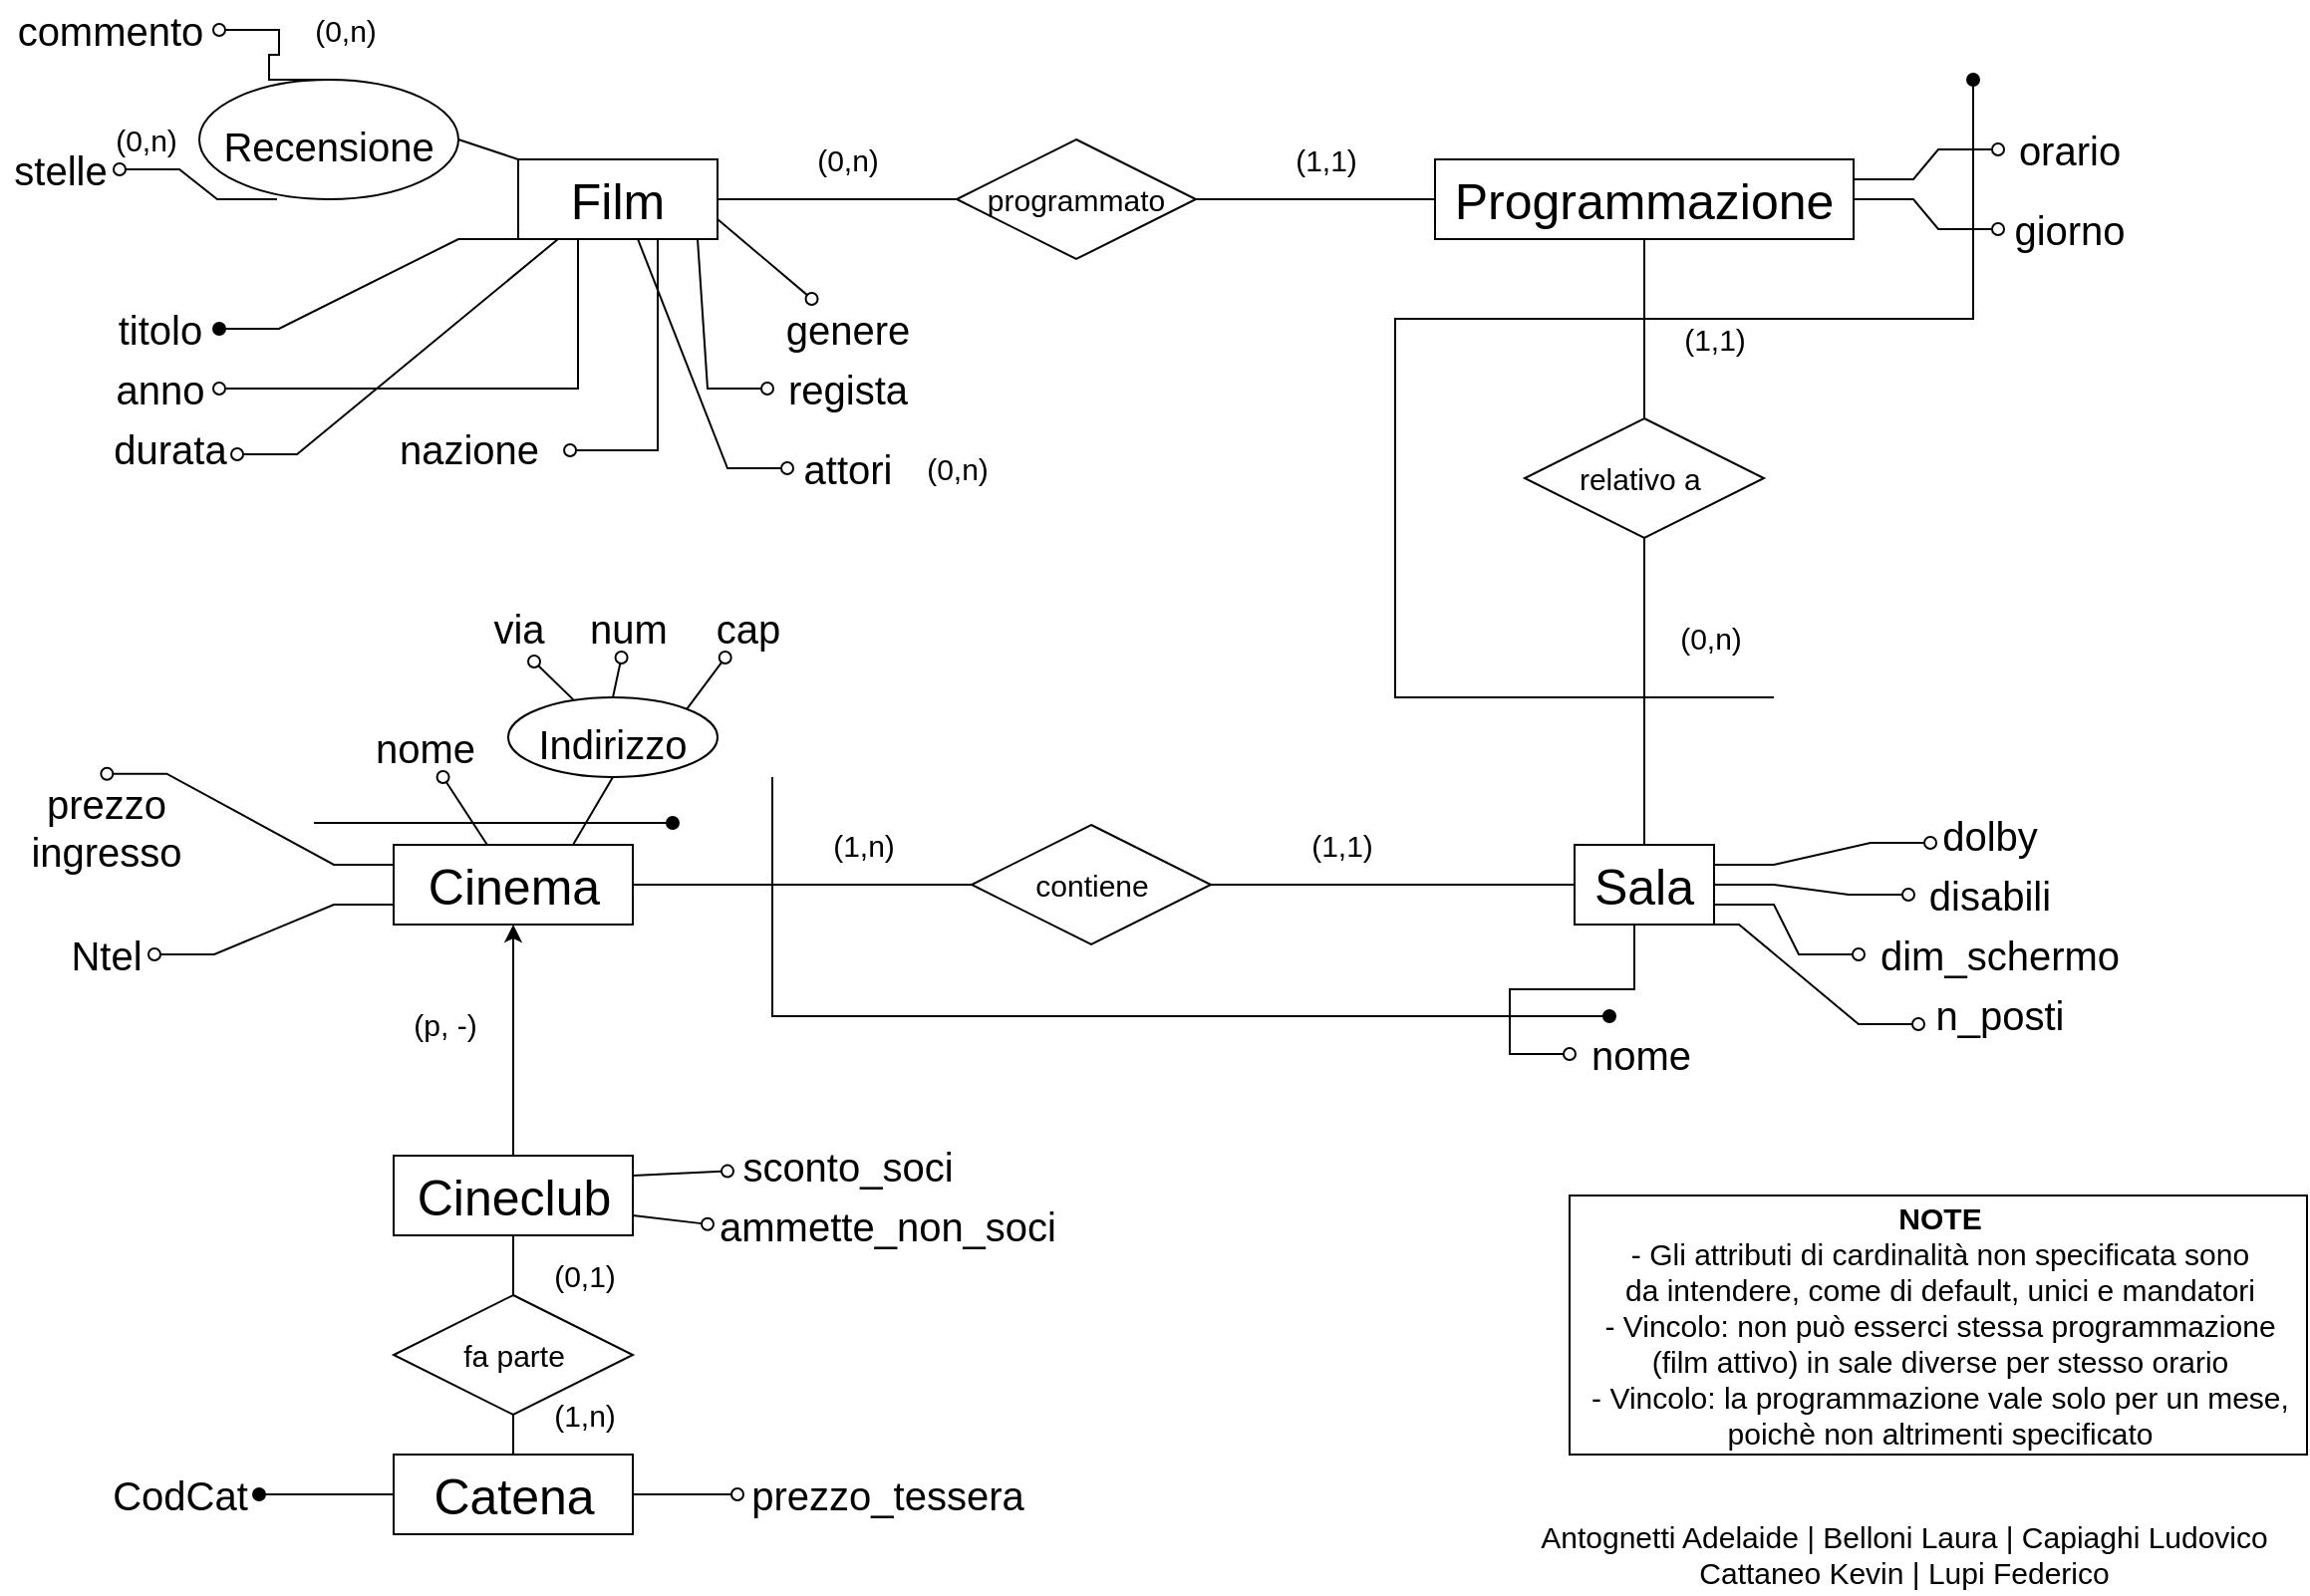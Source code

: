 <mxfile version="17.1.3" type="device"><diagram id="egUTKYoVpIAmHmV_01aE" name="Page-1"><mxGraphModel dx="1422" dy="762" grid="1" gridSize="10" guides="1" tooltips="1" connect="1" arrows="1" fold="1" page="1" pageScale="1" pageWidth="1169" pageHeight="827" math="0" shadow="0"><root><mxCell id="0"/><mxCell id="1" parent="0"/><mxCell id="HGzOH25bZQdmdzqiO7m2-1" value="&lt;font style=&quot;font-size: 25px&quot;&gt;Film&lt;/font&gt;" style="rounded=0;whiteSpace=wrap;html=1;" parent="1" vertex="1"><mxGeometry x="270" y="100" width="100" height="40" as="geometry"/></mxCell><mxCell id="HGzOH25bZQdmdzqiO7m2-2" value="&lt;font style=&quot;font-size: 20px&quot;&gt;Recensione&lt;/font&gt;" style="ellipse;whiteSpace=wrap;html=1;fontSize=30;" parent="1" vertex="1"><mxGeometry x="110" y="60" width="130" height="60" as="geometry"/></mxCell><mxCell id="HGzOH25bZQdmdzqiO7m2-3" value="commento" style="text;html=1;align=center;verticalAlign=middle;resizable=0;points=[];autosize=1;strokeColor=none;fillColor=none;fontSize=20;" parent="1" vertex="1"><mxGeometry x="10" y="20" width="110" height="30" as="geometry"/></mxCell><mxCell id="HGzOH25bZQdmdzqiO7m2-4" value="stelle" style="text;html=1;align=center;verticalAlign=middle;resizable=0;points=[];autosize=1;strokeColor=none;fillColor=none;fontSize=20;" parent="1" vertex="1"><mxGeometry x="10" y="90" width="60" height="30" as="geometry"/></mxCell><mxCell id="HGzOH25bZQdmdzqiO7m2-5" value="titolo" style="text;html=1;align=center;verticalAlign=middle;resizable=0;points=[];autosize=1;strokeColor=none;fillColor=none;fontSize=20;" parent="1" vertex="1"><mxGeometry x="60" y="170" width="60" height="30" as="geometry"/></mxCell><mxCell id="HGzOH25bZQdmdzqiO7m2-6" value="anno" style="text;html=1;align=center;verticalAlign=middle;resizable=0;points=[];autosize=1;strokeColor=none;fillColor=none;fontSize=20;" parent="1" vertex="1"><mxGeometry x="60" y="200" width="60" height="30" as="geometry"/></mxCell><mxCell id="HGzOH25bZQdmdzqiO7m2-7" value="nazione" style="text;html=1;align=center;verticalAlign=middle;resizable=0;points=[];autosize=1;strokeColor=none;fillColor=none;fontSize=20;" parent="1" vertex="1"><mxGeometry x="200" y="230" width="90" height="30" as="geometry"/></mxCell><mxCell id="HGzOH25bZQdmdzqiO7m2-8" value="durata" style="text;html=1;align=center;verticalAlign=middle;resizable=0;points=[];autosize=1;strokeColor=none;fillColor=none;fontSize=20;" parent="1" vertex="1"><mxGeometry x="60" y="230" width="70" height="30" as="geometry"/></mxCell><mxCell id="HGzOH25bZQdmdzqiO7m2-9" value="attori" style="text;html=1;align=center;verticalAlign=middle;resizable=0;points=[];autosize=1;strokeColor=none;fillColor=none;fontSize=20;" parent="1" vertex="1"><mxGeometry x="405" y="240" width="60" height="30" as="geometry"/></mxCell><mxCell id="HGzOH25bZQdmdzqiO7m2-10" value="regista" style="text;html=1;align=center;verticalAlign=middle;resizable=0;points=[];autosize=1;strokeColor=none;fillColor=none;fontSize=20;" parent="1" vertex="1"><mxGeometry x="395" y="200" width="80" height="30" as="geometry"/></mxCell><mxCell id="FZ3YIh0VDnGcOX6jY_m_-1" value="" style="edgeStyle=entityRelationEdgeStyle;fontSize=12;html=1;endArrow=oval;startArrow=none;rounded=0;exitX=0;exitY=1;exitDx=0;exitDy=0;endFill=1;startFill=0;" parent="1" source="HGzOH25bZQdmdzqiO7m2-1" target="HGzOH25bZQdmdzqiO7m2-5" edge="1"><mxGeometry width="100" height="100" relative="1" as="geometry"><mxPoint x="530" y="350" as="sourcePoint"/><mxPoint x="140" y="190" as="targetPoint"/></mxGeometry></mxCell><mxCell id="FZ3YIh0VDnGcOX6jY_m_-2" value="" style="edgeStyle=entityRelationEdgeStyle;fontSize=12;html=1;endArrow=oval;startArrow=none;rounded=0;exitX=0;exitY=1;exitDx=0;exitDy=0;endFill=0;startFill=0;" parent="1" target="HGzOH25bZQdmdzqiO7m2-6" edge="1"><mxGeometry width="100" height="100" relative="1" as="geometry"><mxPoint x="270" y="140" as="sourcePoint"/><mxPoint x="130" y="220" as="targetPoint"/></mxGeometry></mxCell><mxCell id="FZ3YIh0VDnGcOX6jY_m_-3" value="" style="edgeStyle=entityRelationEdgeStyle;fontSize=12;html=1;endArrow=oval;startArrow=none;rounded=0;exitX=0.5;exitY=1;exitDx=0;exitDy=0;entryX=0.986;entryY=0.6;entryDx=0;entryDy=0;entryPerimeter=0;endFill=0;startFill=0;" parent="1" source="HGzOH25bZQdmdzqiO7m2-1" target="HGzOH25bZQdmdzqiO7m2-8" edge="1"><mxGeometry width="100" height="100" relative="1" as="geometry"><mxPoint x="280" y="150" as="sourcePoint"/><mxPoint x="130" y="195" as="targetPoint"/></mxGeometry></mxCell><mxCell id="FZ3YIh0VDnGcOX6jY_m_-4" value="" style="edgeStyle=entityRelationEdgeStyle;fontSize=12;html=1;endArrow=oval;startArrow=none;rounded=0;entryX=1.067;entryY=0.533;entryDx=0;entryDy=0;entryPerimeter=0;endFill=0;startFill=0;" parent="1" target="HGzOH25bZQdmdzqiO7m2-7" edge="1"><mxGeometry width="100" height="100" relative="1" as="geometry"><mxPoint x="310" y="140" as="sourcePoint"/><mxPoint x="140" y="205" as="targetPoint"/></mxGeometry></mxCell><mxCell id="FZ3YIh0VDnGcOX6jY_m_-5" value="" style="edgeStyle=entityRelationEdgeStyle;fontSize=12;html=1;endArrow=oval;startArrow=none;rounded=0;endFill=0;startFill=0;" parent="1" target="HGzOH25bZQdmdzqiO7m2-9" edge="1"><mxGeometry width="100" height="100" relative="1" as="geometry"><mxPoint x="300" y="140" as="sourcePoint"/><mxPoint x="150" y="215" as="targetPoint"/></mxGeometry></mxCell><mxCell id="FZ3YIh0VDnGcOX6jY_m_-6" value="" style="edgeStyle=entityRelationEdgeStyle;fontSize=12;html=1;endArrow=oval;startArrow=none;rounded=0;endFill=0;startFill=0;" parent="1" target="HGzOH25bZQdmdzqiO7m2-10" edge="1"><mxGeometry width="100" height="100" relative="1" as="geometry"><mxPoint x="330" y="140" as="sourcePoint"/><mxPoint x="160" y="225" as="targetPoint"/></mxGeometry></mxCell><mxCell id="FZ3YIh0VDnGcOX6jY_m_-8" value="" style="edgeStyle=entityRelationEdgeStyle;fontSize=12;html=1;endArrow=oval;startArrow=none;rounded=0;exitX=0.3;exitY=1;exitDx=0;exitDy=0;exitPerimeter=0;endFill=0;startFill=0;" parent="1" source="HGzOH25bZQdmdzqiO7m2-2" target="HGzOH25bZQdmdzqiO7m2-4" edge="1"><mxGeometry width="100" height="100" relative="1" as="geometry"><mxPoint x="330" y="200" as="sourcePoint"/><mxPoint x="180" y="245" as="targetPoint"/></mxGeometry></mxCell><mxCell id="FZ3YIh0VDnGcOX6jY_m_-10" value="" style="edgeStyle=entityRelationEdgeStyle;fontSize=12;html=1;endArrow=oval;startArrow=none;rounded=0;exitX=0.5;exitY=0;exitDx=0;exitDy=0;endFill=0;startFill=0;" parent="1" source="HGzOH25bZQdmdzqiO7m2-2" target="HGzOH25bZQdmdzqiO7m2-3" edge="1"><mxGeometry width="100" height="100" relative="1" as="geometry"><mxPoint x="340" y="210" as="sourcePoint"/><mxPoint x="190" y="255" as="targetPoint"/></mxGeometry></mxCell><mxCell id="FZ3YIh0VDnGcOX6jY_m_-11" value="&lt;span style=&quot;font-size: 15px&quot;&gt;(0,n)&lt;/span&gt;" style="text;html=1;align=center;verticalAlign=middle;resizable=0;points=[];autosize=1;strokeColor=none;fillColor=none;" parent="1" vertex="1"><mxGeometry x="465" y="245" width="50" height="20" as="geometry"/></mxCell><mxCell id="FZ3YIh0VDnGcOX6jY_m_-12" value="&lt;span style=&quot;font-size: 15px&quot;&gt;(0,n)&lt;/span&gt;" style="text;html=1;align=center;verticalAlign=middle;resizable=0;points=[];autosize=1;strokeColor=none;fillColor=none;" parent="1" vertex="1"><mxGeometry x="157.5" y="25" width="50" height="20" as="geometry"/></mxCell><mxCell id="FZ3YIh0VDnGcOX6jY_m_-14" value="programmato" style="shape=rhombus;perimeter=rhombusPerimeter;whiteSpace=wrap;html=1;align=center;fontSize=15;" parent="1" vertex="1"><mxGeometry x="490" y="90" width="120" height="60" as="geometry"/></mxCell><mxCell id="FZ3YIh0VDnGcOX6jY_m_-15" value="&lt;font style=&quot;font-size: 25px&quot;&gt;Programmazione&lt;/font&gt;" style="rounded=0;whiteSpace=wrap;html=1;" parent="1" vertex="1"><mxGeometry x="730" y="100" width="210" height="40" as="geometry"/></mxCell><mxCell id="FZ3YIh0VDnGcOX6jY_m_-16" value="" style="endArrow=none;html=1;rounded=0;fontSize=15;exitX=1;exitY=0.5;exitDx=0;exitDy=0;entryX=0;entryY=0.5;entryDx=0;entryDy=0;" parent="1" source="HGzOH25bZQdmdzqiO7m2-1" target="FZ3YIh0VDnGcOX6jY_m_-14" edge="1"><mxGeometry relative="1" as="geometry"><mxPoint x="500" y="300" as="sourcePoint"/><mxPoint x="660" y="300" as="targetPoint"/></mxGeometry></mxCell><mxCell id="FZ3YIh0VDnGcOX6jY_m_-18" value="" style="endArrow=none;html=1;rounded=0;fontSize=15;exitX=1;exitY=0.5;exitDx=0;exitDy=0;" parent="1" source="FZ3YIh0VDnGcOX6jY_m_-14" edge="1"><mxGeometry relative="1" as="geometry"><mxPoint x="620" y="120" as="sourcePoint"/><mxPoint x="730" y="120" as="targetPoint"/></mxGeometry></mxCell><mxCell id="FZ3YIh0VDnGcOX6jY_m_-19" value="&lt;span style=&quot;font-size: 15px&quot;&gt;(0,n)&lt;/span&gt;" style="text;html=1;align=center;verticalAlign=middle;resizable=0;points=[];autosize=1;strokeColor=none;fillColor=none;" parent="1" vertex="1"><mxGeometry x="410" y="90" width="50" height="20" as="geometry"/></mxCell><mxCell id="FZ3YIh0VDnGcOX6jY_m_-20" value="&lt;span style=&quot;font-size: 15px&quot;&gt;(1,1)&lt;/span&gt;" style="text;html=1;align=center;verticalAlign=middle;resizable=0;points=[];autosize=1;strokeColor=none;fillColor=none;" parent="1" vertex="1"><mxGeometry x="650" y="90" width="50" height="20" as="geometry"/></mxCell><mxCell id="FZ3YIh0VDnGcOX6jY_m_-21" value="relativo a&amp;nbsp;" style="shape=rhombus;perimeter=rhombusPerimeter;whiteSpace=wrap;html=1;align=center;fontSize=15;" parent="1" vertex="1"><mxGeometry x="775" y="230" width="120" height="60" as="geometry"/></mxCell><mxCell id="FZ3YIh0VDnGcOX6jY_m_-22" value="&lt;font style=&quot;font-size: 25px&quot;&gt;Sala&lt;/font&gt;" style="rounded=0;whiteSpace=wrap;html=1;" parent="1" vertex="1"><mxGeometry x="800" y="444" width="70" height="40" as="geometry"/></mxCell><mxCell id="FZ3YIh0VDnGcOX6jY_m_-23" value="" style="endArrow=none;html=1;rounded=0;fontSize=15;exitX=0.5;exitY=0;exitDx=0;exitDy=0;entryX=0.5;entryY=1;entryDx=0;entryDy=0;" parent="1" source="FZ3YIh0VDnGcOX6jY_m_-21" target="FZ3YIh0VDnGcOX6jY_m_-15" edge="1"><mxGeometry relative="1" as="geometry"><mxPoint x="620" y="130" as="sourcePoint"/><mxPoint x="740" y="130" as="targetPoint"/></mxGeometry></mxCell><mxCell id="FZ3YIh0VDnGcOX6jY_m_-24" value="" style="endArrow=none;html=1;rounded=0;fontSize=15;entryX=0.5;entryY=1;entryDx=0;entryDy=0;exitX=0.5;exitY=0;exitDx=0;exitDy=0;" parent="1" source="FZ3YIh0VDnGcOX6jY_m_-22" target="FZ3YIh0VDnGcOX6jY_m_-21" edge="1"><mxGeometry relative="1" as="geometry"><mxPoint x="840" y="350" as="sourcePoint"/><mxPoint x="845" y="150" as="targetPoint"/></mxGeometry></mxCell><mxCell id="FZ3YIh0VDnGcOX6jY_m_-25" value="dolby" style="text;html=1;align=center;verticalAlign=middle;resizable=0;points=[];autosize=1;strokeColor=none;fillColor=none;fontSize=20;" parent="1" vertex="1"><mxGeometry x="977.5" y="424" width="60" height="30" as="geometry"/></mxCell><mxCell id="FZ3YIh0VDnGcOX6jY_m_-27" value="disabili" style="text;html=1;align=center;verticalAlign=middle;resizable=0;points=[];autosize=1;strokeColor=none;fillColor=none;fontSize=20;" parent="1" vertex="1"><mxGeometry x="967.5" y="454" width="80" height="30" as="geometry"/></mxCell><mxCell id="FZ3YIh0VDnGcOX6jY_m_-28" value="dim_schermo" style="text;html=1;align=center;verticalAlign=middle;resizable=0;points=[];autosize=1;strokeColor=none;fillColor=none;fontSize=20;" parent="1" vertex="1"><mxGeometry x="942.5" y="484" width="140" height="30" as="geometry"/></mxCell><mxCell id="FZ3YIh0VDnGcOX6jY_m_-29" value="nome" style="text;html=1;align=center;verticalAlign=middle;resizable=0;points=[];autosize=1;strokeColor=none;fillColor=none;fontSize=20;" parent="1" vertex="1"><mxGeometry x="797.5" y="534" width="70" height="30" as="geometry"/></mxCell><mxCell id="FZ3YIh0VDnGcOX6jY_m_-30" value="n_posti" style="text;html=1;align=center;verticalAlign=middle;resizable=0;points=[];autosize=1;strokeColor=none;fillColor=none;fontSize=20;" parent="1" vertex="1"><mxGeometry x="972.5" y="514" width="80" height="30" as="geometry"/></mxCell><mxCell id="FZ3YIh0VDnGcOX6jY_m_-31" value="" style="edgeStyle=entityRelationEdgeStyle;fontSize=12;html=1;endArrow=oval;startArrow=none;rounded=0;exitX=1;exitY=0.25;exitDx=0;exitDy=0;entryX=0.017;entryY=0.633;entryDx=0;entryDy=0;entryPerimeter=0;startFill=0;endFill=0;" parent="1" source="FZ3YIh0VDnGcOX6jY_m_-22" target="FZ3YIh0VDnGcOX6jY_m_-25" edge="1"><mxGeometry width="100" height="100" relative="1" as="geometry"><mxPoint x="277.5" y="234" as="sourcePoint"/><mxPoint x="127.5" y="279" as="targetPoint"/></mxGeometry></mxCell><mxCell id="FZ3YIh0VDnGcOX6jY_m_-32" value="" style="edgeStyle=entityRelationEdgeStyle;fontSize=12;html=1;endArrow=oval;startArrow=none;rounded=0;exitX=1;exitY=0.5;exitDx=0;exitDy=0;startFill=0;endFill=0;" parent="1" source="FZ3YIh0VDnGcOX6jY_m_-22" target="FZ3YIh0VDnGcOX6jY_m_-27" edge="1"><mxGeometry width="100" height="100" relative="1" as="geometry"><mxPoint x="877.5" y="464" as="sourcePoint"/><mxPoint x="988.52" y="452.99" as="targetPoint"/></mxGeometry></mxCell><mxCell id="FZ3YIh0VDnGcOX6jY_m_-33" value="" style="edgeStyle=entityRelationEdgeStyle;fontSize=12;html=1;endArrow=oval;startArrow=none;rounded=0;exitX=1;exitY=0.75;exitDx=0;exitDy=0;startFill=0;endFill=0;" parent="1" source="FZ3YIh0VDnGcOX6jY_m_-22" target="FZ3YIh0VDnGcOX6jY_m_-28" edge="1"><mxGeometry width="100" height="100" relative="1" as="geometry"><mxPoint x="877.5" y="474" as="sourcePoint"/><mxPoint x="977.5" y="479" as="targetPoint"/></mxGeometry></mxCell><mxCell id="FZ3YIh0VDnGcOX6jY_m_-34" value="" style="edgeStyle=entityRelationEdgeStyle;fontSize=12;html=1;endArrow=oval;startArrow=none;rounded=0;entryX=0;entryY=0.667;entryDx=0;entryDy=0;entryPerimeter=0;exitX=0.75;exitY=1;exitDx=0;exitDy=0;startFill=0;endFill=0;" parent="1" source="FZ3YIh0VDnGcOX6jY_m_-22" target="FZ3YIh0VDnGcOX6jY_m_-30" edge="1"><mxGeometry width="100" height="100" relative="1" as="geometry"><mxPoint x="877.5" y="484" as="sourcePoint"/><mxPoint x="952.5" y="509" as="targetPoint"/></mxGeometry></mxCell><mxCell id="FZ3YIh0VDnGcOX6jY_m_-35" value="" style="edgeStyle=entityRelationEdgeStyle;fontSize=12;html=1;endArrow=oval;startArrow=none;rounded=0;exitX=0;exitY=1;exitDx=0;exitDy=0;startFill=0;endFill=0;" parent="1" source="FZ3YIh0VDnGcOX6jY_m_-22" edge="1"><mxGeometry width="100" height="100" relative="1" as="geometry"><mxPoint x="817.5" y="484" as="sourcePoint"/><mxPoint x="797.5" y="549" as="targetPoint"/></mxGeometry></mxCell><mxCell id="FZ3YIh0VDnGcOX6jY_m_-37" value="&lt;font style=&quot;font-size: 25px&quot;&gt;Cinema&lt;/font&gt;" style="rounded=0;whiteSpace=wrap;html=1;" parent="1" vertex="1"><mxGeometry x="207.5" y="444" width="120" height="40" as="geometry"/></mxCell><mxCell id="FZ3YIh0VDnGcOX6jY_m_-38" value="&lt;font style=&quot;font-size: 25px&quot;&gt;Cineclub&lt;/font&gt;" style="rounded=0;whiteSpace=wrap;html=1;" parent="1" vertex="1"><mxGeometry x="207.5" y="600" width="120" height="40" as="geometry"/></mxCell><mxCell id="FZ3YIh0VDnGcOX6jY_m_-39" value="&lt;font style=&quot;font-size: 25px&quot;&gt;Catena&lt;/font&gt;" style="rounded=0;whiteSpace=wrap;html=1;" parent="1" vertex="1"><mxGeometry x="207.5" y="750" width="120" height="40" as="geometry"/></mxCell><mxCell id="FZ3YIh0VDnGcOX6jY_m_-40" value="&lt;span style=&quot;font-size: 15px&quot;&gt;(1,1)&lt;/span&gt;" style="text;html=1;align=center;verticalAlign=middle;resizable=0;points=[];autosize=1;strokeColor=none;fillColor=none;" parent="1" vertex="1"><mxGeometry x="845" y="180" width="50" height="20" as="geometry"/></mxCell><mxCell id="FZ3YIh0VDnGcOX6jY_m_-41" value="&lt;span style=&quot;font-size: 15px&quot;&gt;(0,n)&lt;/span&gt;" style="text;html=1;align=center;verticalAlign=middle;resizable=0;points=[];autosize=1;strokeColor=none;fillColor=none;" parent="1" vertex="1"><mxGeometry x="842.5" y="330" width="50" height="20" as="geometry"/></mxCell><mxCell id="FZ3YIh0VDnGcOX6jY_m_-42" value="contiene" style="shape=rhombus;perimeter=rhombusPerimeter;whiteSpace=wrap;html=1;align=center;fontSize=15;" parent="1" vertex="1"><mxGeometry x="497.5" y="434" width="120" height="60" as="geometry"/></mxCell><mxCell id="FZ3YIh0VDnGcOX6jY_m_-43" value="&lt;span style=&quot;font-size: 15px&quot;&gt;(1,n)&lt;/span&gt;" style="text;html=1;align=center;verticalAlign=middle;resizable=0;points=[];autosize=1;strokeColor=none;fillColor=none;" parent="1" vertex="1"><mxGeometry x="417.5" y="434" width="50" height="20" as="geometry"/></mxCell><mxCell id="FZ3YIh0VDnGcOX6jY_m_-44" value="&lt;span style=&quot;font-size: 15px&quot;&gt;(1,1)&lt;/span&gt;" style="text;html=1;align=center;verticalAlign=middle;resizable=0;points=[];autosize=1;strokeColor=none;fillColor=none;" parent="1" vertex="1"><mxGeometry x="657.5" y="434" width="50" height="20" as="geometry"/></mxCell><mxCell id="FZ3YIh0VDnGcOX6jY_m_-45" value="" style="endArrow=none;html=1;rounded=0;fontSize=15;exitX=1;exitY=0.5;exitDx=0;exitDy=0;entryX=0;entryY=0.5;entryDx=0;entryDy=0;" parent="1" source="FZ3YIh0VDnGcOX6jY_m_-37" target="FZ3YIh0VDnGcOX6jY_m_-42" edge="1"><mxGeometry relative="1" as="geometry"><mxPoint x="517.5" y="420" as="sourcePoint"/><mxPoint x="677.5" y="420" as="targetPoint"/></mxGeometry></mxCell><mxCell id="FZ3YIh0VDnGcOX6jY_m_-46" value="" style="endArrow=none;html=1;rounded=0;fontSize=15;exitX=1;exitY=0.5;exitDx=0;exitDy=0;" parent="1" source="FZ3YIh0VDnGcOX6jY_m_-42" target="FZ3YIh0VDnGcOX6jY_m_-22" edge="1"><mxGeometry relative="1" as="geometry"><mxPoint x="337.5" y="474" as="sourcePoint"/><mxPoint x="507.5" y="474" as="targetPoint"/></mxGeometry></mxCell><mxCell id="FZ3YIh0VDnGcOX6jY_m_-47" value="" style="edgeStyle=orthogonalEdgeStyle;fontSize=12;html=1;endArrow=oval;endFill=1;rounded=0;jumpSize=6;targetPerimeterSpacing=0;" parent="1" edge="1"><mxGeometry width="100" height="100" relative="1" as="geometry"><mxPoint x="397.5" y="410" as="sourcePoint"/><mxPoint x="817.5" y="530" as="targetPoint"/><Array as="points"><mxPoint x="398" y="530"/></Array></mxGeometry></mxCell><mxCell id="FZ3YIh0VDnGcOX6jY_m_-51" value="nome" style="text;html=1;align=center;verticalAlign=middle;resizable=0;points=[];autosize=1;strokeColor=none;fillColor=none;fontSize=20;" parent="1" vertex="1"><mxGeometry x="187.5" y="380" width="70" height="30" as="geometry"/></mxCell><mxCell id="FZ3YIh0VDnGcOX6jY_m_-53" value="Ntel" style="text;html=1;align=center;verticalAlign=middle;resizable=0;points=[];autosize=1;strokeColor=none;fillColor=none;fontSize=20;" parent="1" vertex="1"><mxGeometry x="37.5" y="484" width="50" height="30" as="geometry"/></mxCell><mxCell id="FZ3YIh0VDnGcOX6jY_m_-54" value="prezzo&lt;br&gt;ingresso" style="text;html=1;align=center;verticalAlign=middle;resizable=0;points=[];autosize=1;strokeColor=none;fillColor=none;fontSize=20;" parent="1" vertex="1"><mxGeometry x="17.5" y="410" width="90" height="50" as="geometry"/></mxCell><mxCell id="FZ3YIh0VDnGcOX6jY_m_-59" value="" style="edgeStyle=entityRelationEdgeStyle;fontSize=12;html=1;endArrow=oval;startArrow=none;rounded=0;endFill=0;startFill=0;exitX=0;exitY=0.75;exitDx=0;exitDy=0;" parent="1" source="FZ3YIh0VDnGcOX6jY_m_-37" target="FZ3YIh0VDnGcOX6jY_m_-53" edge="1"><mxGeometry width="100" height="100" relative="1" as="geometry"><mxPoint x="257.5" y="464" as="sourcePoint"/><mxPoint x="234.5" y="430" as="targetPoint"/></mxGeometry></mxCell><mxCell id="FZ3YIh0VDnGcOX6jY_m_-60" value="" style="edgeStyle=entityRelationEdgeStyle;fontSize=12;html=1;endArrow=oval;startArrow=none;rounded=0;endFill=0;startFill=0;exitX=0;exitY=0.25;exitDx=0;exitDy=0;entryX=0.513;entryY=-0.033;entryDx=0;entryDy=0;entryPerimeter=0;" parent="1" source="FZ3YIh0VDnGcOX6jY_m_-37" target="FZ3YIh0VDnGcOX6jY_m_-54" edge="1"><mxGeometry width="100" height="100" relative="1" as="geometry"><mxPoint x="217.5" y="484" as="sourcePoint"/><mxPoint x="187.5" y="519" as="targetPoint"/></mxGeometry></mxCell><mxCell id="FZ3YIh0VDnGcOX6jY_m_-61" value="" style="edgeStyle=entityRelationEdgeStyle;fontSize=12;html=1;endArrow=oval;startArrow=none;rounded=0;endFill=1;startFill=0;" parent="1" edge="1"><mxGeometry width="100" height="100" relative="1" as="geometry"><mxPoint x="167.5" y="433" as="sourcePoint"/><mxPoint x="347.5" y="433" as="targetPoint"/></mxGeometry></mxCell><mxCell id="FZ3YIh0VDnGcOX6jY_m_-62" value="" style="endArrow=classic;html=1;rounded=0;fontSize=15;targetPerimeterSpacing=0;jumpSize=6;exitX=0.5;exitY=0;exitDx=0;exitDy=0;entryX=0.5;entryY=1;entryDx=0;entryDy=0;" parent="1" source="FZ3YIh0VDnGcOX6jY_m_-38" target="FZ3YIh0VDnGcOX6jY_m_-37" edge="1"><mxGeometry width="50" height="50" relative="1" as="geometry"><mxPoint x="517.5" y="430" as="sourcePoint"/><mxPoint x="567.5" y="380" as="targetPoint"/></mxGeometry></mxCell><mxCell id="FZ3YIh0VDnGcOX6jY_m_-63" value="fa parte" style="shape=rhombus;perimeter=rhombusPerimeter;whiteSpace=wrap;html=1;align=center;fontSize=15;" parent="1" vertex="1"><mxGeometry x="207.5" y="670" width="120" height="60" as="geometry"/></mxCell><mxCell id="FZ3YIh0VDnGcOX6jY_m_-65" value="" style="endArrow=none;html=1;rounded=0;fontSize=15;targetPerimeterSpacing=0;jumpSize=6;exitX=0.5;exitY=1;exitDx=0;exitDy=0;" parent="1" source="FZ3YIh0VDnGcOX6jY_m_-38" target="FZ3YIh0VDnGcOX6jY_m_-63" edge="1"><mxGeometry relative="1" as="geometry"><mxPoint x="470" y="590" as="sourcePoint"/><mxPoint x="630" y="590" as="targetPoint"/></mxGeometry></mxCell><mxCell id="FZ3YIh0VDnGcOX6jY_m_-66" value="" style="endArrow=none;html=1;rounded=0;fontSize=15;targetPerimeterSpacing=0;jumpSize=6;exitX=0.5;exitY=1;exitDx=0;exitDy=0;entryX=0.5;entryY=0;entryDx=0;entryDy=0;" parent="1" source="FZ3YIh0VDnGcOX6jY_m_-63" target="FZ3YIh0VDnGcOX6jY_m_-39" edge="1"><mxGeometry relative="1" as="geometry"><mxPoint x="277.5" y="600" as="sourcePoint"/><mxPoint x="277.5" y="650" as="targetPoint"/></mxGeometry></mxCell><mxCell id="FZ3YIh0VDnGcOX6jY_m_-67" value="&lt;span style=&quot;font-size: 15px&quot;&gt;(p, -)&lt;/span&gt;" style="text;html=1;align=center;verticalAlign=middle;resizable=0;points=[];autosize=1;strokeColor=none;fillColor=none;" parent="1" vertex="1"><mxGeometry x="207.5" y="524" width="50" height="20" as="geometry"/></mxCell><mxCell id="FZ3YIh0VDnGcOX6jY_m_-68" value="&lt;span style=&quot;font-size: 15px&quot;&gt;(0,1)&lt;/span&gt;" style="text;html=1;align=center;verticalAlign=middle;resizable=0;points=[];autosize=1;strokeColor=none;fillColor=none;" parent="1" vertex="1"><mxGeometry x="277.5" y="650" width="50" height="20" as="geometry"/></mxCell><mxCell id="FZ3YIh0VDnGcOX6jY_m_-69" value="&lt;span style=&quot;font-size: 15px&quot;&gt;(1,n)&lt;/span&gt;" style="text;html=1;align=center;verticalAlign=middle;resizable=0;points=[];autosize=1;strokeColor=none;fillColor=none;" parent="1" vertex="1"><mxGeometry x="277.5" y="720" width="50" height="20" as="geometry"/></mxCell><mxCell id="FZ3YIh0VDnGcOX6jY_m_-72" value="" style="endArrow=oval;html=1;rounded=0;fontSize=15;targetPerimeterSpacing=0;jumpSize=6;exitX=1;exitY=0.25;exitDx=0;exitDy=0;endFill=0;" parent="1" source="FZ3YIh0VDnGcOX6jY_m_-38" target="FZ3YIh0VDnGcOX6jY_m_-73" edge="1"><mxGeometry relative="1" as="geometry"><mxPoint x="522.5" y="635" as="sourcePoint"/><mxPoint x="620" y="610" as="targetPoint"/></mxGeometry></mxCell><mxCell id="FZ3YIh0VDnGcOX6jY_m_-73" value="sconto_soci" style="text;html=1;align=center;verticalAlign=middle;resizable=0;points=[];autosize=1;strokeColor=none;fillColor=none;fontSize=20;" parent="1" vertex="1"><mxGeometry x="375" y="590" width="120" height="30" as="geometry"/></mxCell><mxCell id="FZ3YIh0VDnGcOX6jY_m_-74" value="ammette_non_soci" style="text;html=1;align=center;verticalAlign=middle;resizable=0;points=[];autosize=1;strokeColor=none;fillColor=none;fontSize=20;" parent="1" vertex="1"><mxGeometry x="365" y="620" width="180" height="30" as="geometry"/></mxCell><mxCell id="FZ3YIh0VDnGcOX6jY_m_-75" value="" style="endArrow=oval;html=1;rounded=0;fontSize=15;targetPerimeterSpacing=0;jumpSize=6;exitX=1;exitY=0.75;exitDx=0;exitDy=0;endFill=0;" parent="1" source="FZ3YIh0VDnGcOX6jY_m_-38" edge="1"><mxGeometry relative="1" as="geometry"><mxPoint x="516.987" y="645" as="sourcePoint"/><mxPoint x="365" y="634.412" as="targetPoint"/></mxGeometry></mxCell><mxCell id="FZ3YIh0VDnGcOX6jY_m_-77" value="&lt;span style=&quot;font-size: 15px&quot;&gt;(0,n)&lt;/span&gt;" style="text;html=1;align=center;verticalAlign=middle;resizable=0;points=[];autosize=1;strokeColor=none;fillColor=none;" parent="1" vertex="1"><mxGeometry x="57.5" y="80" width="50" height="20" as="geometry"/></mxCell><mxCell id="FZ3YIh0VDnGcOX6jY_m_-78" value="prezzo_tessera" style="text;html=1;align=center;verticalAlign=middle;resizable=0;points=[];autosize=1;strokeColor=none;fillColor=none;fontSize=20;" parent="1" vertex="1"><mxGeometry x="380" y="755" width="150" height="30" as="geometry"/></mxCell><mxCell id="FZ3YIh0VDnGcOX6jY_m_-79" value="CodCat" style="text;html=1;align=center;verticalAlign=middle;resizable=0;points=[];autosize=1;strokeColor=none;fillColor=none;fontSize=20;" parent="1" vertex="1"><mxGeometry x="60" y="755" width="80" height="30" as="geometry"/></mxCell><mxCell id="FZ3YIh0VDnGcOX6jY_m_-81" value="" style="endArrow=oval;html=1;rounded=0;fontSize=15;targetPerimeterSpacing=0;jumpSize=6;endFill=0;" parent="1" source="FZ3YIh0VDnGcOX6jY_m_-39" target="FZ3YIh0VDnGcOX6jY_m_-78" edge="1"><mxGeometry relative="1" as="geometry"><mxPoint x="526.987" y="625" as="sourcePoint"/><mxPoint x="627.5" y="645.034" as="targetPoint"/></mxGeometry></mxCell><mxCell id="FZ3YIh0VDnGcOX6jY_m_-82" value="" style="endArrow=oval;html=1;rounded=0;fontSize=15;targetPerimeterSpacing=0;jumpSize=6;endFill=1;exitX=0;exitY=0.5;exitDx=0;exitDy=0;" parent="1" source="FZ3YIh0VDnGcOX6jY_m_-39" target="FZ3YIh0VDnGcOX6jY_m_-79" edge="1"><mxGeometry relative="1" as="geometry"><mxPoint x="337.5" y="780" as="sourcePoint"/><mxPoint x="390" y="780" as="targetPoint"/></mxGeometry></mxCell><mxCell id="FZ3YIh0VDnGcOX6jY_m_-83" value="" style="edgeStyle=orthogonalEdgeStyle;fontSize=12;html=1;endArrow=oval;endFill=1;rounded=0;jumpSize=6;targetPerimeterSpacing=0;" parent="1" edge="1"><mxGeometry width="100" height="100" relative="1" as="geometry"><mxPoint x="900" y="370" as="sourcePoint"/><mxPoint x="1000" y="60" as="targetPoint"/><Array as="points"><mxPoint x="710" y="370"/><mxPoint x="710" y="180"/><mxPoint x="1000" y="180"/><mxPoint x="1000" y="60"/></Array></mxGeometry></mxCell><mxCell id="FZ3YIh0VDnGcOX6jY_m_-84" value="orario" style="text;html=1;align=center;verticalAlign=middle;resizable=0;points=[];autosize=1;strokeColor=none;fillColor=none;fontSize=20;" parent="1" vertex="1"><mxGeometry x="1012.5" y="80" width="70" height="30" as="geometry"/></mxCell><mxCell id="FZ3YIh0VDnGcOX6jY_m_-85" value="giorno" style="text;html=1;align=center;verticalAlign=middle;resizable=0;points=[];autosize=1;strokeColor=none;fillColor=none;fontSize=20;" parent="1" vertex="1"><mxGeometry x="1012.5" y="120" width="70" height="30" as="geometry"/></mxCell><mxCell id="FZ3YIh0VDnGcOX6jY_m_-86" value="" style="edgeStyle=entityRelationEdgeStyle;fontSize=12;html=1;endArrow=oval;startArrow=none;rounded=0;endFill=0;startFill=0;exitX=1;exitY=0.25;exitDx=0;exitDy=0;" parent="1" source="FZ3YIh0VDnGcOX6jY_m_-15" target="FZ3YIh0VDnGcOX6jY_m_-84" edge="1"><mxGeometry width="100" height="100" relative="1" as="geometry"><mxPoint x="310" y="150" as="sourcePoint"/><mxPoint x="415" y="265" as="targetPoint"/></mxGeometry></mxCell><mxCell id="FZ3YIh0VDnGcOX6jY_m_-87" value="" style="edgeStyle=entityRelationEdgeStyle;fontSize=12;html=1;endArrow=oval;startArrow=none;rounded=0;endFill=0;startFill=0;" parent="1" source="FZ3YIh0VDnGcOX6jY_m_-15" target="FZ3YIh0VDnGcOX6jY_m_-85" edge="1"><mxGeometry width="100" height="100" relative="1" as="geometry"><mxPoint x="950" y="120" as="sourcePoint"/><mxPoint x="992.5" y="105" as="targetPoint"/></mxGeometry></mxCell><mxCell id="FZ3YIh0VDnGcOX6jY_m_-88" value="&lt;b&gt;NOTE&lt;/b&gt;&lt;br&gt;- Gli attributi di cardinalità non specificata sono &lt;br&gt;da intendere, come di default, unici e mandatori&lt;br&gt;- Vincolo: non può esserci stessa programmazione &lt;br&gt;(film attivo) in sale diverse per stesso orario&lt;br&gt;- Vincolo: la programmazione vale solo per un mese,&lt;br&gt;poichè non altrimenti specificato&lt;br&gt;" style="text;html=1;align=center;verticalAlign=middle;resizable=0;points=[];autosize=1;strokeColor=default;fillColor=none;fontSize=15;" parent="1" vertex="1"><mxGeometry x="797.5" y="620" width="370" height="130" as="geometry"/></mxCell><mxCell id="FZ3YIh0VDnGcOX6jY_m_-89" value="Antognetti Adelaide | Belloni Laura | Capiaghi Ludovico&lt;br&gt;Cattaneo Kevin | Lupi Federico" style="text;html=1;align=center;verticalAlign=middle;resizable=0;points=[];autosize=1;strokeColor=none;fillColor=none;fontSize=15;" parent="1" vertex="1"><mxGeometry x="775" y="780" width="380" height="40" as="geometry"/></mxCell><mxCell id="1ql3-p0_FQW0p9DUsHX_-1" value="genere" style="text;html=1;align=center;verticalAlign=middle;resizable=0;points=[];autosize=1;strokeColor=none;fillColor=none;fontSize=20;" vertex="1" parent="1"><mxGeometry x="395" y="170" width="80" height="30" as="geometry"/></mxCell><mxCell id="1ql3-p0_FQW0p9DUsHX_-4" value="&lt;font style=&quot;font-size: 20px&quot;&gt;Indirizzo&lt;/font&gt;" style="ellipse;whiteSpace=wrap;html=1;fontSize=30;" vertex="1" parent="1"><mxGeometry x="265" y="370" width="105" height="40" as="geometry"/></mxCell><mxCell id="1ql3-p0_FQW0p9DUsHX_-6" value="via" style="text;html=1;align=center;verticalAlign=middle;resizable=0;points=[];autosize=1;strokeColor=none;fillColor=none;fontSize=20;" vertex="1" parent="1"><mxGeometry x="250" y="320" width="40" height="30" as="geometry"/></mxCell><mxCell id="1ql3-p0_FQW0p9DUsHX_-7" value="num" style="text;html=1;align=center;verticalAlign=middle;resizable=0;points=[];autosize=1;strokeColor=none;fillColor=none;fontSize=20;" vertex="1" parent="1"><mxGeometry x="300" y="320" width="50" height="30" as="geometry"/></mxCell><mxCell id="1ql3-p0_FQW0p9DUsHX_-8" value="cap" style="text;html=1;align=center;verticalAlign=middle;resizable=0;points=[];autosize=1;strokeColor=none;fillColor=none;fontSize=20;" vertex="1" parent="1"><mxGeometry x="360" y="320" width="50" height="30" as="geometry"/></mxCell><mxCell id="1ql3-p0_FQW0p9DUsHX_-12" value="" style="endArrow=oval;html=1;rounded=0;entryX=0.7;entryY=1.067;entryDx=0;entryDy=0;entryPerimeter=0;endFill=0;" edge="1" parent="1" source="1ql3-p0_FQW0p9DUsHX_-4" target="1ql3-p0_FQW0p9DUsHX_-6"><mxGeometry relative="1" as="geometry"><mxPoint x="500" y="450" as="sourcePoint"/><mxPoint x="660" y="450" as="targetPoint"/></mxGeometry></mxCell><mxCell id="1ql3-p0_FQW0p9DUsHX_-13" value="" style="endArrow=oval;html=1;rounded=0;exitX=0.5;exitY=0;exitDx=0;exitDy=0;endFill=0;" edge="1" parent="1" source="1ql3-p0_FQW0p9DUsHX_-4" target="1ql3-p0_FQW0p9DUsHX_-7"><mxGeometry relative="1" as="geometry"><mxPoint x="314.258" y="380.647" as="sourcePoint"/><mxPoint x="288" y="342.01" as="targetPoint"/></mxGeometry></mxCell><mxCell id="1ql3-p0_FQW0p9DUsHX_-14" value="" style="endArrow=oval;html=1;rounded=0;exitX=1;exitY=0;exitDx=0;exitDy=0;endFill=0;" edge="1" parent="1" source="1ql3-p0_FQW0p9DUsHX_-4" target="1ql3-p0_FQW0p9DUsHX_-8"><mxGeometry relative="1" as="geometry"><mxPoint x="327.5" y="380" as="sourcePoint"/><mxPoint x="348.929" y="360" as="targetPoint"/></mxGeometry></mxCell><mxCell id="1ql3-p0_FQW0p9DUsHX_-15" value="" style="endArrow=none;html=1;rounded=0;exitX=0.75;exitY=0;exitDx=0;exitDy=0;entryX=0.5;entryY=1;entryDx=0;entryDy=0;" edge="1" parent="1" source="FZ3YIh0VDnGcOX6jY_m_-37" target="1ql3-p0_FQW0p9DUsHX_-4"><mxGeometry relative="1" as="geometry"><mxPoint x="500" y="450" as="sourcePoint"/><mxPoint x="660" y="450" as="targetPoint"/></mxGeometry></mxCell><mxCell id="1ql3-p0_FQW0p9DUsHX_-16" value="" style="endArrow=oval;html=1;rounded=0;endFill=0;" edge="1" parent="1" source="FZ3YIh0VDnGcOX6jY_m_-37" target="FZ3YIh0VDnGcOX6jY_m_-51"><mxGeometry relative="1" as="geometry"><mxPoint x="307.5" y="454" as="sourcePoint"/><mxPoint x="327.5" y="420" as="targetPoint"/></mxGeometry></mxCell><mxCell id="1ql3-p0_FQW0p9DUsHX_-17" value="" style="endArrow=none;html=1;rounded=0;exitX=1;exitY=0.5;exitDx=0;exitDy=0;entryX=0;entryY=0;entryDx=0;entryDy=0;" edge="1" parent="1" source="HGzOH25bZQdmdzqiO7m2-2" target="HGzOH25bZQdmdzqiO7m2-1"><mxGeometry relative="1" as="geometry"><mxPoint x="500" y="350" as="sourcePoint"/><mxPoint x="660" y="350" as="targetPoint"/></mxGeometry></mxCell><mxCell id="1ql3-p0_FQW0p9DUsHX_-18" value="" style="endArrow=oval;html=1;rounded=0;exitX=1;exitY=0.75;exitDx=0;exitDy=0;endFill=0;" edge="1" parent="1" source="HGzOH25bZQdmdzqiO7m2-1" target="1ql3-p0_FQW0p9DUsHX_-1"><mxGeometry relative="1" as="geometry"><mxPoint x="500" y="350" as="sourcePoint"/><mxPoint x="660" y="350" as="targetPoint"/></mxGeometry></mxCell></root></mxGraphModel></diagram></mxfile>
